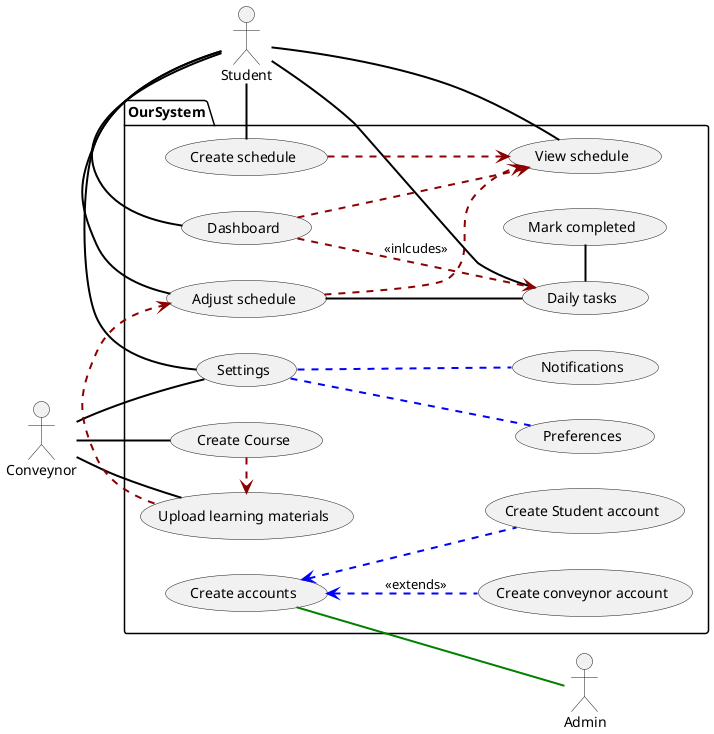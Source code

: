 /'
 ' * * * Group 36 UML Diagram * * * '
 '
 ' You will need to install PlantUML tools to generate the 
 ' Image from source.
 ' 
 ' plantuml generate <src> -o <filename>
 ' 
 ' https://plantuml.com/download
 '
 ' # : Protected
 ' ~ : Package Private
 ' + : Public
 ' - : Private
'/

@startuml Use_case
left to right direction

actor Student 
actor Admin
actor Conveynor

skinparam ArrowThickness 2
skinparam ArrowColor #Black

package OurSystem {
    usecase "Create Course" as create_cse

    usecase "Create accounts" as create_acc
    usecase "Create Student account" as student_acc
    create_acc <.. student_acc #blue
    usecase "Create conveynor account" as conveynor_acc
    create_acc <.. conveynor_acc #blue : << extends >>

    usecase "Create schedule" as create_sched

    usecase "Upload learning materials" as upload_learning_materials
    usecase "Daily tasks" as todos
    usecase "View schedule" as view_sched
    usecase "Adjust schedule" as adjustment
    usecase "Dashboard" as dashboard
    
    usecase "Settings" as settings
    usecase "Notifications" as s_notifications
    usecase "Preferences" as s_prefs
    usecase "Mark completed" as mark_complete

    settings .. s_notifications #blue
    settings .. s_prefs #blue

    /'
     ' Whenever adjustment use case happens, view schedule use case will happen
     ' as a subcase of the adjstment use case. 
     '/
    adjustment ..> view_sched #DarkRed

    create_acc -- Admin #Green

    Student - view_sched
    Student - todos
    Student - adjustment
    Student - dashboard
    Student - create_sched
    Student - settings

    create_sched ..> view_sched #DarkRed

    dashboard ..> view_sched #DarkRed
    dashboard ..> todos #DarkRed: << inlcudes >>

    todos -left- adjustment
    todos - mark_complete

    Conveynor -- upload_learning_materials
    Conveynor -- create_cse
    Conveynor -- settings

    /' 
     ' Whenever a course is created, learning materials should be uploaded.
     '/
    create_cse .> upload_learning_materials #DarkRed
    upload_learning_materials .> adjustment #DarkRed
}

@enduml
>>>>>>> UML-Branch
